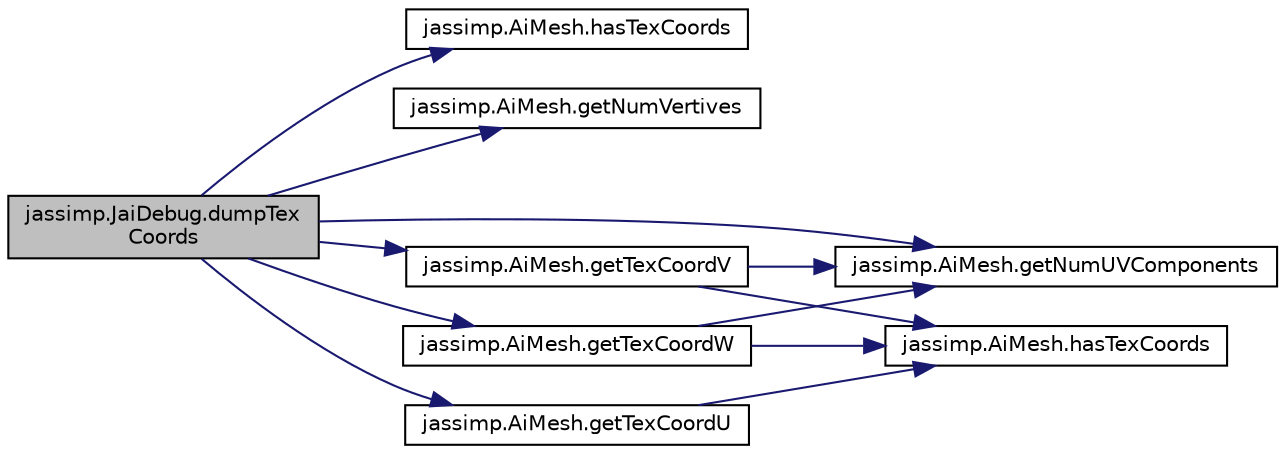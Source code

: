 digraph "jassimp.JaiDebug.dumpTexCoords"
{
  edge [fontname="Helvetica",fontsize="10",labelfontname="Helvetica",labelfontsize="10"];
  node [fontname="Helvetica",fontsize="10",shape=record];
  rankdir="LR";
  Node1 [label="jassimp.JaiDebug.dumpTex\lCoords",height=0.2,width=0.4,color="black", fillcolor="grey75", style="filled", fontcolor="black"];
  Node1 -> Node2 [color="midnightblue",fontsize="10",style="solid",fontname="Helvetica"];
  Node2 [label="jassimp.AiMesh.hasTexCoords",height=0.2,width=0.4,color="black", fillcolor="white", style="filled",URL="$classjassimp_1_1_ai_mesh.html#ac36f43841dbba11aeba50b929d257fe2"];
  Node1 -> Node3 [color="midnightblue",fontsize="10",style="solid",fontname="Helvetica"];
  Node3 [label="jassimp.AiMesh.getNumVertives",height=0.2,width=0.4,color="black", fillcolor="white", style="filled",URL="$classjassimp_1_1_ai_mesh.html#a0cd39e4728e167bdced9325949810bed"];
  Node1 -> Node4 [color="midnightblue",fontsize="10",style="solid",fontname="Helvetica"];
  Node4 [label="jassimp.AiMesh.getNumUVComponents",height=0.2,width=0.4,color="black", fillcolor="white", style="filled",URL="$classjassimp_1_1_ai_mesh.html#afb524dc36282d86c2d02382ff3583598"];
  Node1 -> Node5 [color="midnightblue",fontsize="10",style="solid",fontname="Helvetica"];
  Node5 [label="jassimp.AiMesh.getTexCoordU",height=0.2,width=0.4,color="black", fillcolor="white", style="filled",URL="$classjassimp_1_1_ai_mesh.html#a74029d45d4c48786ba5e770f5713e48e"];
  Node5 -> Node6 [color="midnightblue",fontsize="10",style="solid",fontname="Helvetica"];
  Node6 [label="jassimp.AiMesh.hasTexCoords",height=0.2,width=0.4,color="black", fillcolor="white", style="filled",URL="$classjassimp_1_1_ai_mesh.html#a4cf5971c9e6f01b72726d6dfd9f1be57"];
  Node1 -> Node7 [color="midnightblue",fontsize="10",style="solid",fontname="Helvetica"];
  Node7 [label="jassimp.AiMesh.getTexCoordV",height=0.2,width=0.4,color="black", fillcolor="white", style="filled",URL="$classjassimp_1_1_ai_mesh.html#a957a27c6b7dfcd62f3f025b65d94c2af"];
  Node7 -> Node6 [color="midnightblue",fontsize="10",style="solid",fontname="Helvetica"];
  Node7 -> Node4 [color="midnightblue",fontsize="10",style="solid",fontname="Helvetica"];
  Node1 -> Node8 [color="midnightblue",fontsize="10",style="solid",fontname="Helvetica"];
  Node8 [label="jassimp.AiMesh.getTexCoordW",height=0.2,width=0.4,color="black", fillcolor="white", style="filled",URL="$classjassimp_1_1_ai_mesh.html#a79a7ae306edd412ec429cc837f8b48fd"];
  Node8 -> Node6 [color="midnightblue",fontsize="10",style="solid",fontname="Helvetica"];
  Node8 -> Node4 [color="midnightblue",fontsize="10",style="solid",fontname="Helvetica"];
}
